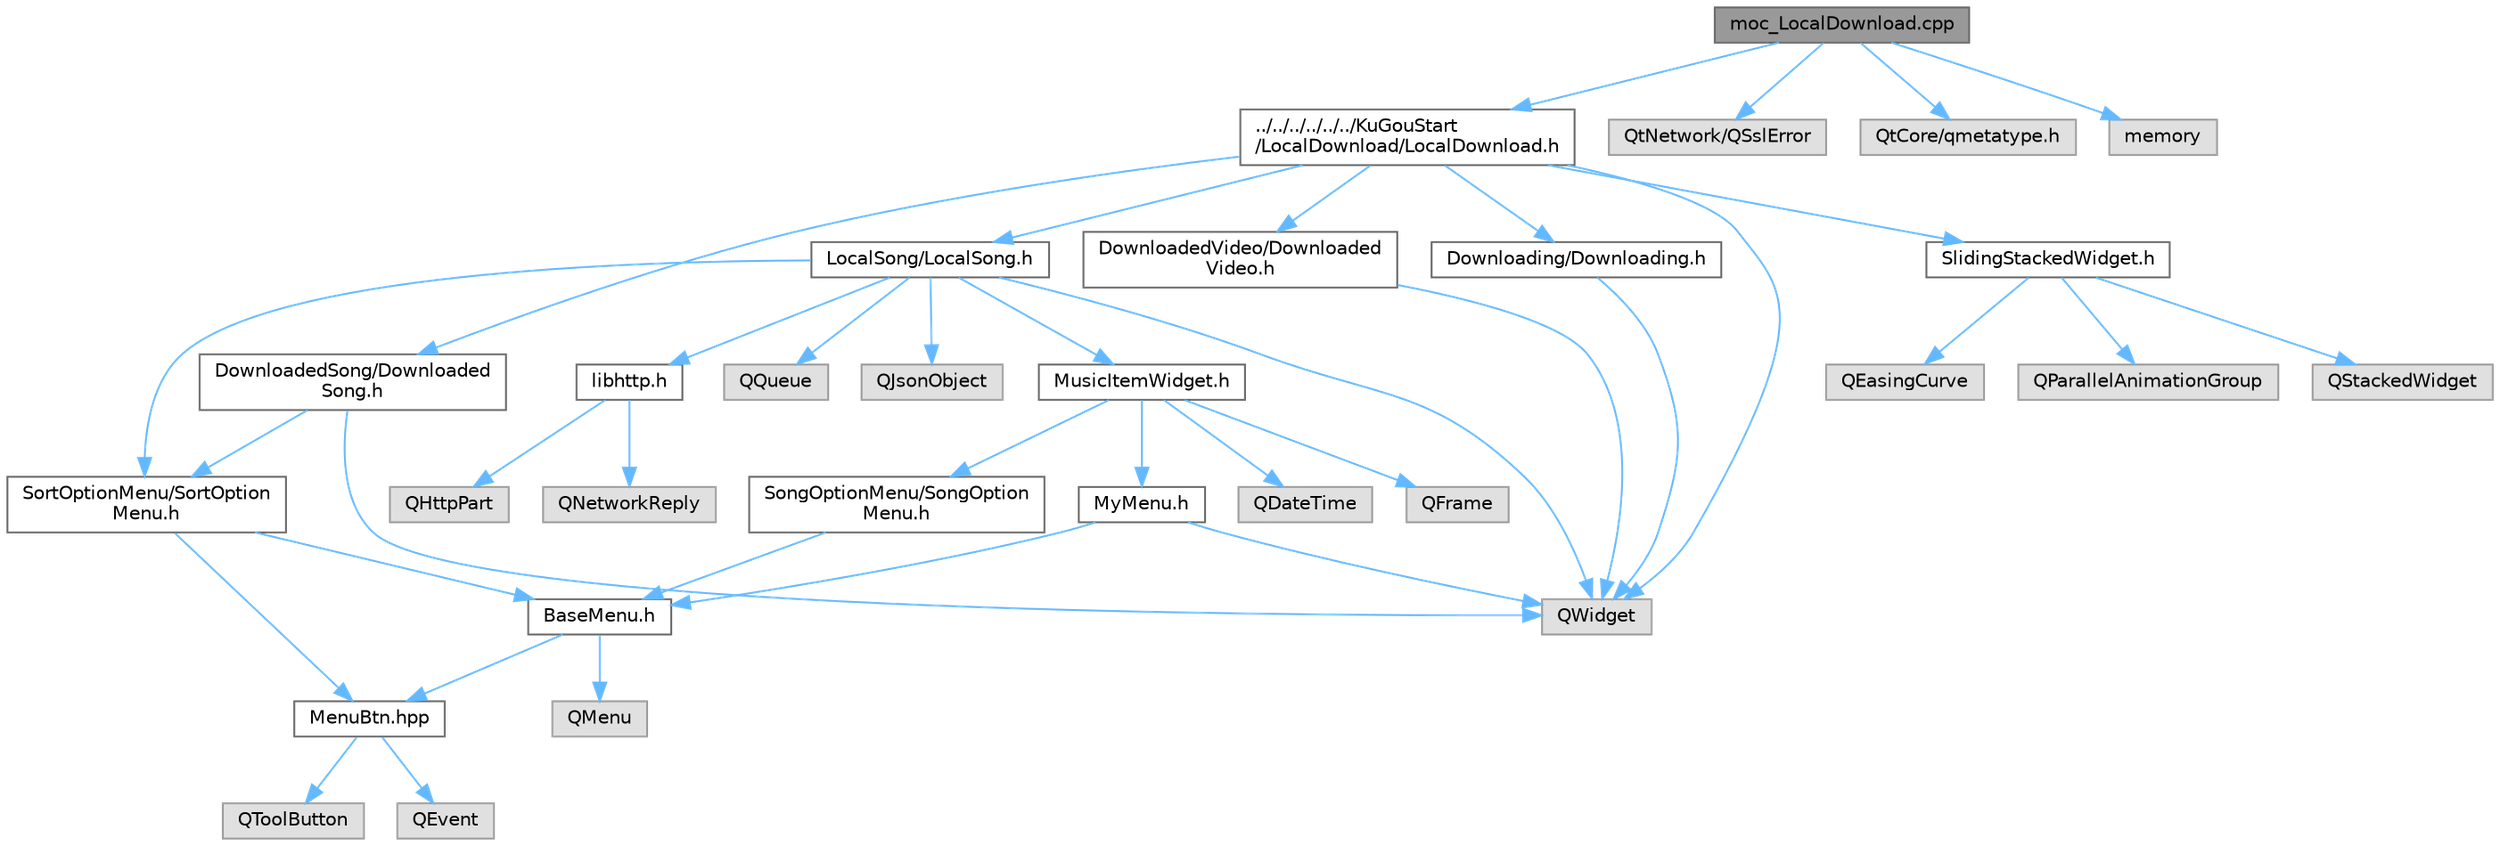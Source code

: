 digraph "moc_LocalDownload.cpp"
{
 // LATEX_PDF_SIZE
  bgcolor="transparent";
  edge [fontname=Helvetica,fontsize=10,labelfontname=Helvetica,labelfontsize=10];
  node [fontname=Helvetica,fontsize=10,shape=box,height=0.2,width=0.4];
  Node1 [id="Node000001",label="moc_LocalDownload.cpp",height=0.2,width=0.4,color="gray40", fillcolor="grey60", style="filled", fontcolor="black",tooltip=" "];
  Node1 -> Node2 [id="edge1_Node000001_Node000002",color="steelblue1",style="solid",tooltip=" "];
  Node2 [id="Node000002",label="../../../../../../KuGouStart\l/LocalDownload/LocalDownload.h",height=0.2,width=0.4,color="grey40", fillcolor="white", style="filled",URL="$_local_download_8h.html",tooltip="定义 LocalDownload 类，管理本地歌曲、已下载歌曲、已下载视频和正在下载界面"];
  Node2 -> Node3 [id="edge2_Node000002_Node000003",color="steelblue1",style="solid",tooltip=" "];
  Node3 [id="Node000003",label="LocalSong/LocalSong.h",height=0.2,width=0.4,color="grey40", fillcolor="white", style="filled",URL="$_local_song_8h.html",tooltip="定义 LocalSong 类，提供本地歌曲管理界面"];
  Node3 -> Node4 [id="edge3_Node000003_Node000004",color="steelblue1",style="solid",tooltip=" "];
  Node4 [id="Node000004",label="MusicItemWidget.h",height=0.2,width=0.4,color="grey40", fillcolor="white", style="filled",URL="$_music_item_widget_8h.html",tooltip="定义 MusicItemWidget 类，提供音乐条目控件功能"];
  Node4 -> Node5 [id="edge4_Node000004_Node000005",color="steelblue1",style="solid",tooltip=" "];
  Node5 [id="Node000005",label="MyMenu.h",height=0.2,width=0.4,color="grey40", fillcolor="white", style="filled",URL="$_my_menu_8h.html",tooltip="定义 MyMenu 类，使用策略模式管理不同类型的菜单"];
  Node5 -> Node6 [id="edge5_Node000005_Node000006",color="steelblue1",style="solid",tooltip=" "];
  Node6 [id="Node000006",label="BaseMenu.h",height=0.2,width=0.4,color="grey40", fillcolor="white", style="filled",URL="$_base_menu_8h.html",tooltip="定义 BaseMenu 类，提供菜单基类功能"];
  Node6 -> Node7 [id="edge6_Node000006_Node000007",color="steelblue1",style="solid",tooltip=" "];
  Node7 [id="Node000007",label="MenuBtn.hpp",height=0.2,width=0.4,color="grey40", fillcolor="white", style="filled",URL="$_menu_btn_8hpp.html",tooltip="定义 MenuBtn 类，提供自定义菜单按钮功能"];
  Node7 -> Node8 [id="edge7_Node000007_Node000008",color="steelblue1",style="solid",tooltip=" "];
  Node8 [id="Node000008",label="QToolButton",height=0.2,width=0.4,color="grey60", fillcolor="#E0E0E0", style="filled",tooltip=" "];
  Node7 -> Node9 [id="edge8_Node000007_Node000009",color="steelblue1",style="solid",tooltip=" "];
  Node9 [id="Node000009",label="QEvent",height=0.2,width=0.4,color="grey60", fillcolor="#E0E0E0", style="filled",tooltip=" "];
  Node6 -> Node10 [id="edge9_Node000006_Node000010",color="steelblue1",style="solid",tooltip=" "];
  Node10 [id="Node000010",label="QMenu",height=0.2,width=0.4,color="grey60", fillcolor="#E0E0E0", style="filled",tooltip=" "];
  Node5 -> Node11 [id="edge10_Node000005_Node000011",color="steelblue1",style="solid",tooltip=" "];
  Node11 [id="Node000011",label="QWidget",height=0.2,width=0.4,color="grey60", fillcolor="#E0E0E0", style="filled",tooltip=" "];
  Node4 -> Node12 [id="edge11_Node000004_Node000012",color="steelblue1",style="solid",tooltip=" "];
  Node12 [id="Node000012",label="SongOptionMenu/SongOption\lMenu.h",height=0.2,width=0.4,color="grey40", fillcolor="white", style="filled",URL="$_song_option_menu_8h.html",tooltip="定义 SongOptionMenu 类，提供歌曲操作选项菜单功能"];
  Node12 -> Node6 [id="edge12_Node000012_Node000006",color="steelblue1",style="solid",tooltip=" "];
  Node4 -> Node13 [id="edge13_Node000004_Node000013",color="steelblue1",style="solid",tooltip=" "];
  Node13 [id="Node000013",label="QDateTime",height=0.2,width=0.4,color="grey60", fillcolor="#E0E0E0", style="filled",tooltip=" "];
  Node4 -> Node14 [id="edge14_Node000004_Node000014",color="steelblue1",style="solid",tooltip=" "];
  Node14 [id="Node000014",label="QFrame",height=0.2,width=0.4,color="grey60", fillcolor="#E0E0E0", style="filled",tooltip=" "];
  Node3 -> Node15 [id="edge15_Node000003_Node000015",color="steelblue1",style="solid",tooltip=" "];
  Node15 [id="Node000015",label="SortOptionMenu/SortOption\lMenu.h",height=0.2,width=0.4,color="grey40", fillcolor="white", style="filled",URL="$_sort_option_menu_8h.html",tooltip="定义 SortOptionMenu 类，提供歌曲排序选项菜单功能"];
  Node15 -> Node6 [id="edge16_Node000015_Node000006",color="steelblue1",style="solid",tooltip=" "];
  Node15 -> Node7 [id="edge17_Node000015_Node000007",color="steelblue1",style="solid",tooltip=" "];
  Node3 -> Node16 [id="edge18_Node000003_Node000016",color="steelblue1",style="solid",tooltip=" "];
  Node16 [id="Node000016",label="libhttp.h",height=0.2,width=0.4,color="grey40", fillcolor="white", style="filled",URL="$libhttp_8h.html",tooltip=" "];
  Node16 -> Node17 [id="edge19_Node000016_Node000017",color="steelblue1",style="solid",tooltip=" "];
  Node17 [id="Node000017",label="QNetworkReply",height=0.2,width=0.4,color="grey60", fillcolor="#E0E0E0", style="filled",tooltip=" "];
  Node16 -> Node18 [id="edge20_Node000016_Node000018",color="steelblue1",style="solid",tooltip=" "];
  Node18 [id="Node000018",label="QHttpPart",height=0.2,width=0.4,color="grey60", fillcolor="#E0E0E0", style="filled",tooltip=" "];
  Node3 -> Node19 [id="edge21_Node000003_Node000019",color="steelblue1",style="solid",tooltip=" "];
  Node19 [id="Node000019",label="QQueue",height=0.2,width=0.4,color="grey60", fillcolor="#E0E0E0", style="filled",tooltip=" "];
  Node3 -> Node11 [id="edge22_Node000003_Node000011",color="steelblue1",style="solid",tooltip=" "];
  Node3 -> Node20 [id="edge23_Node000003_Node000020",color="steelblue1",style="solid",tooltip=" "];
  Node20 [id="Node000020",label="QJsonObject",height=0.2,width=0.4,color="grey60", fillcolor="#E0E0E0", style="filled",tooltip=" "];
  Node2 -> Node21 [id="edge24_Node000002_Node000021",color="steelblue1",style="solid",tooltip=" "];
  Node21 [id="Node000021",label="DownloadedSong/Downloaded\lSong.h",height=0.2,width=0.4,color="grey40", fillcolor="white", style="filled",URL="$_downloaded_song_8h.html",tooltip="定义 DownloadedSong 类，提供已下载歌曲界面"];
  Node21 -> Node15 [id="edge25_Node000021_Node000015",color="steelblue1",style="solid",tooltip=" "];
  Node21 -> Node11 [id="edge26_Node000021_Node000011",color="steelblue1",style="solid",tooltip=" "];
  Node2 -> Node22 [id="edge27_Node000002_Node000022",color="steelblue1",style="solid",tooltip=" "];
  Node22 [id="Node000022",label="DownloadedVideo/Downloaded\lVideo.h",height=0.2,width=0.4,color="grey40", fillcolor="white", style="filled",URL="$_downloaded_video_8h.html",tooltip="定义 DownloadedVideo 类，提供已下载视频界面"];
  Node22 -> Node11 [id="edge28_Node000022_Node000011",color="steelblue1",style="solid",tooltip=" "];
  Node2 -> Node23 [id="edge29_Node000002_Node000023",color="steelblue1",style="solid",tooltip=" "];
  Node23 [id="Node000023",label="Downloading/Downloading.h",height=0.2,width=0.4,color="grey40", fillcolor="white", style="filled",URL="$_downloading_8h.html",tooltip="定义 Downloading 类，提供下载管理界面"];
  Node23 -> Node11 [id="edge30_Node000023_Node000011",color="steelblue1",style="solid",tooltip=" "];
  Node2 -> Node24 [id="edge31_Node000002_Node000024",color="steelblue1",style="solid",tooltip=" "];
  Node24 [id="Node000024",label="SlidingStackedWidget.h",height=0.2,width=0.4,color="grey40", fillcolor="white", style="filled",URL="$slidingstackedwidget_8h.html",tooltip="定义 SlidingStackedWidget 类，提供带滑动动画的堆栈窗口"];
  Node24 -> Node25 [id="edge32_Node000024_Node000025",color="steelblue1",style="solid",tooltip=" "];
  Node25 [id="Node000025",label="QStackedWidget",height=0.2,width=0.4,color="grey60", fillcolor="#E0E0E0", style="filled",tooltip=" "];
  Node24 -> Node26 [id="edge33_Node000024_Node000026",color="steelblue1",style="solid",tooltip=" "];
  Node26 [id="Node000026",label="QEasingCurve",height=0.2,width=0.4,color="grey60", fillcolor="#E0E0E0", style="filled",tooltip=" "];
  Node24 -> Node27 [id="edge34_Node000024_Node000027",color="steelblue1",style="solid",tooltip=" "];
  Node27 [id="Node000027",label="QParallelAnimationGroup",height=0.2,width=0.4,color="grey60", fillcolor="#E0E0E0", style="filled",tooltip=" "];
  Node2 -> Node11 [id="edge35_Node000002_Node000011",color="steelblue1",style="solid",tooltip=" "];
  Node1 -> Node28 [id="edge36_Node000001_Node000028",color="steelblue1",style="solid",tooltip=" "];
  Node28 [id="Node000028",label="QtNetwork/QSslError",height=0.2,width=0.4,color="grey60", fillcolor="#E0E0E0", style="filled",tooltip=" "];
  Node1 -> Node29 [id="edge37_Node000001_Node000029",color="steelblue1",style="solid",tooltip=" "];
  Node29 [id="Node000029",label="QtCore/qmetatype.h",height=0.2,width=0.4,color="grey60", fillcolor="#E0E0E0", style="filled",tooltip=" "];
  Node1 -> Node30 [id="edge38_Node000001_Node000030",color="steelblue1",style="solid",tooltip=" "];
  Node30 [id="Node000030",label="memory",height=0.2,width=0.4,color="grey60", fillcolor="#E0E0E0", style="filled",tooltip=" "];
}
